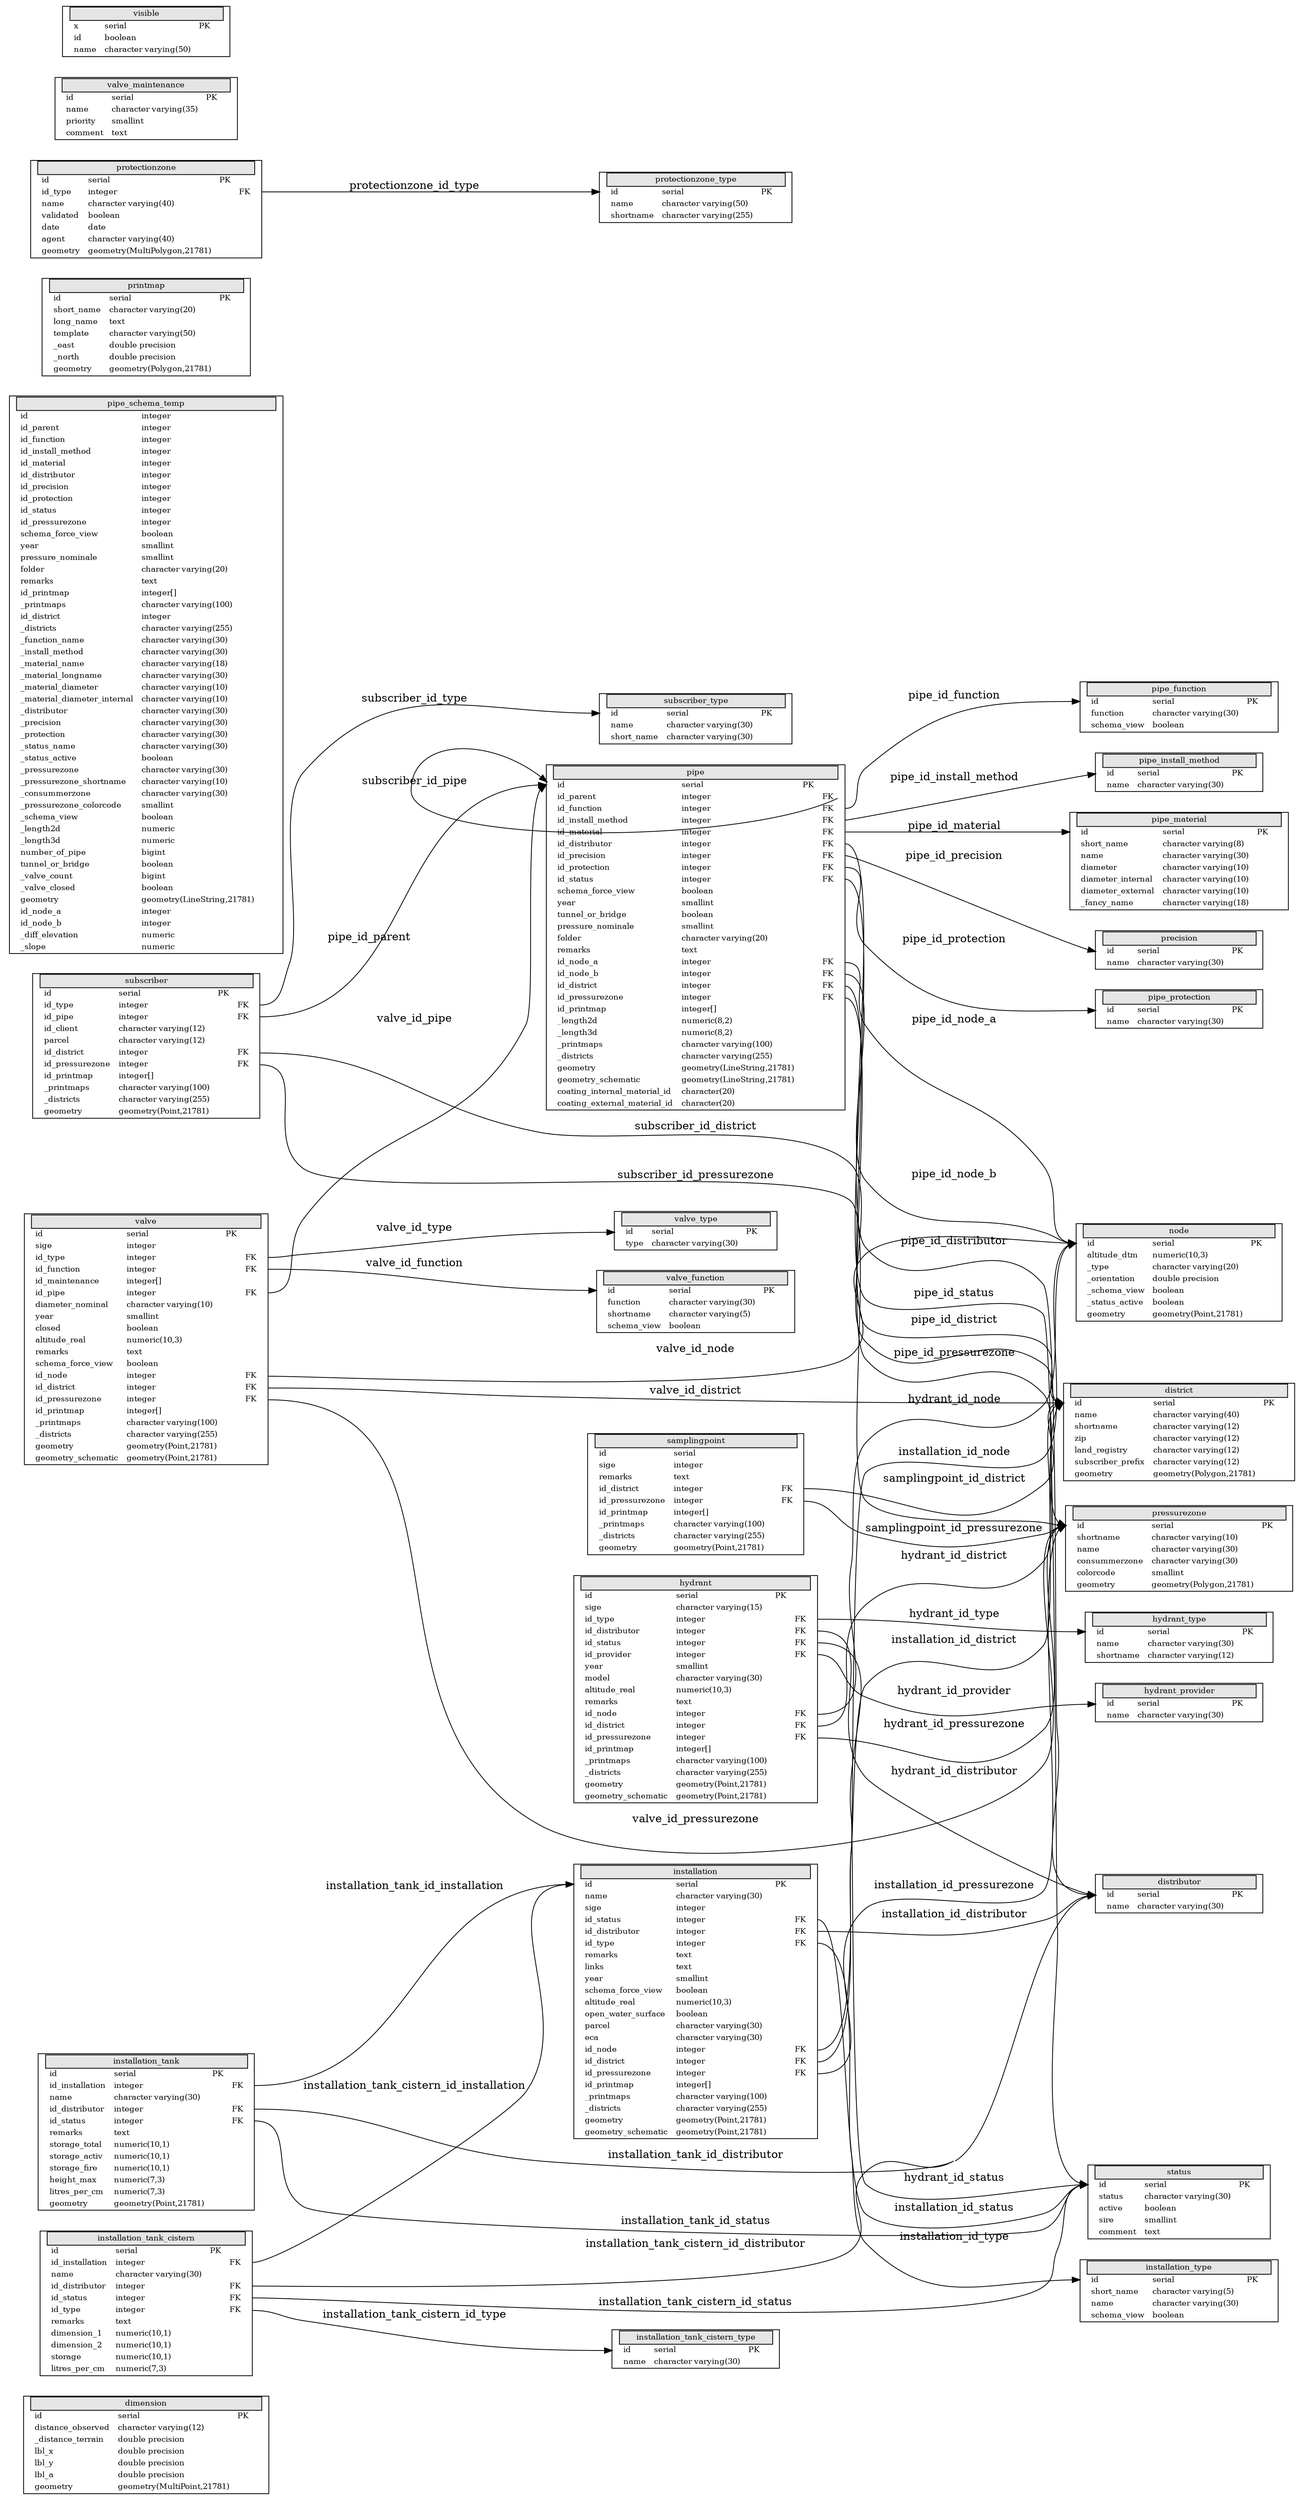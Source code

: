 digraph g {
graph [
rankdir = "LR",
concentrate = true,
ratio = auto
];
node [
fontsize = "10",
shape = record
];
edge [
];

"dimension" [shape = plaintext, label = < <TABLE BORDER="1" CELLBORDER="0" CELLSPACING="0"> <TR ><TD PORT="ltcol0"> </TD> <TD bgcolor="grey90" border="1" COLSPAN="4"> \N </TD> <TD PORT="rtcol0"></TD></TR>  <TR><TD PORT="ltcol1" ></TD><TD align="left" > id </TD><TD align="left" > serial </TD><TD align="left" > PK </TD><TD align="left" >  </TD><TD align="left" PORT="rtcol1"> </TD></TR> <TR><TD PORT="ltcol2" ></TD><TD align="left" > distance_observed </TD><TD align="left" > character varying(12) </TD><TD align="left" >  </TD><TD align="left" >  </TD><TD align="left" PORT="rtcol2"> </TD></TR> <TR><TD PORT="ltcol3" ></TD><TD align="left" > _distance_terrain </TD><TD align="left" > double precision </TD><TD align="left" >  </TD><TD align="left" >  </TD><TD align="left" PORT="rtcol3"> </TD></TR> <TR><TD PORT="ltcol4" ></TD><TD align="left" > lbl_x </TD><TD align="left" > double precision </TD><TD align="left" >  </TD><TD align="left" >  </TD><TD align="left" PORT="rtcol4"> </TD></TR> <TR><TD PORT="ltcol5" ></TD><TD align="left" > lbl_y </TD><TD align="left" > double precision </TD><TD align="left" >  </TD><TD align="left" >  </TD><TD align="left" PORT="rtcol5"> </TD></TR> <TR><TD PORT="ltcol6" ></TD><TD align="left" > lbl_a </TD><TD align="left" > double precision </TD><TD align="left" >  </TD><TD align="left" >  </TD><TD align="left" PORT="rtcol6"> </TD></TR> <TR><TD PORT="ltcol7" ></TD><TD align="left" > geometry </TD><TD align="left" > geometry(MultiPoint,21781) </TD><TD align="left" >  </TD><TD align="left" >  </TD><TD align="left" PORT="rtcol7"> </TD></TR> </TABLE>> ];

"distributor" [shape = plaintext, label = < <TABLE BORDER="1" CELLBORDER="0" CELLSPACING="0"> <TR ><TD PORT="ltcol0"> </TD> <TD bgcolor="grey90" border="1" COLSPAN="4"> \N </TD> <TD PORT="rtcol0"></TD></TR>  <TR><TD PORT="ltcol1" ></TD><TD align="left" > id </TD><TD align="left" > serial </TD><TD align="left" > PK </TD><TD align="left" >  </TD><TD align="left" PORT="rtcol1"> </TD></TR> <TR><TD PORT="ltcol2" ></TD><TD align="left" > name </TD><TD align="left" > character varying(30) </TD><TD align="left" >  </TD><TD align="left" >  </TD><TD align="left" PORT="rtcol2"> </TD></TR> </TABLE>> ];

"district" [shape = plaintext, label = < <TABLE BORDER="1" CELLBORDER="0" CELLSPACING="0"> <TR ><TD PORT="ltcol0"> </TD> <TD bgcolor="grey90" border="1" COLSPAN="4"> \N </TD> <TD PORT="rtcol0"></TD></TR>  <TR><TD PORT="ltcol1" ></TD><TD align="left" > id </TD><TD align="left" > serial </TD><TD align="left" > PK </TD><TD align="left" >  </TD><TD align="left" PORT="rtcol1"> </TD></TR> <TR><TD PORT="ltcol2" ></TD><TD align="left" > name </TD><TD align="left" > character varying(40) </TD><TD align="left" >  </TD><TD align="left" >  </TD><TD align="left" PORT="rtcol2"> </TD></TR> <TR><TD PORT="ltcol3" ></TD><TD align="left" > shortname </TD><TD align="left" > character varying(12) </TD><TD align="left" >  </TD><TD align="left" >  </TD><TD align="left" PORT="rtcol3"> </TD></TR> <TR><TD PORT="ltcol4" ></TD><TD align="left" > zip </TD><TD align="left" > character varying(12) </TD><TD align="left" >  </TD><TD align="left" >  </TD><TD align="left" PORT="rtcol4"> </TD></TR> <TR><TD PORT="ltcol5" ></TD><TD align="left" > land_registry </TD><TD align="left" > character varying(12) </TD><TD align="left" >  </TD><TD align="left" >  </TD><TD align="left" PORT="rtcol5"> </TD></TR> <TR><TD PORT="ltcol6" ></TD><TD align="left" > subscriber_prefix </TD><TD align="left" > character varying(12) </TD><TD align="left" >  </TD><TD align="left" >  </TD><TD align="left" PORT="rtcol6"> </TD></TR> <TR><TD PORT="ltcol7" ></TD><TD align="left" > geometry </TD><TD align="left" > geometry(Polygon,21781) </TD><TD align="left" >  </TD><TD align="left" >  </TD><TD align="left" PORT="rtcol7"> </TD></TR> </TABLE>> ];

"hydrant" [shape = plaintext, label = < <TABLE BORDER="1" CELLBORDER="0" CELLSPACING="0"> <TR ><TD PORT="ltcol0"> </TD> <TD bgcolor="grey90" border="1" COLSPAN="4"> \N </TD> <TD PORT="rtcol0"></TD></TR>  <TR><TD PORT="ltcol1" ></TD><TD align="left" > id </TD><TD align="left" > serial </TD><TD align="left" > PK </TD><TD align="left" >  </TD><TD align="left" PORT="rtcol1"> </TD></TR> <TR><TD PORT="ltcol2" ></TD><TD align="left" > sige </TD><TD align="left" > character varying(15) </TD><TD align="left" >  </TD><TD align="left" >  </TD><TD align="left" PORT="rtcol2"> </TD></TR> <TR><TD PORT="ltcol3" ></TD><TD align="left" > id_type </TD><TD align="left" > integer </TD><TD align="left" >  </TD><TD align="left" > FK </TD><TD align="left" PORT="rtcol3"> </TD></TR> <TR><TD PORT="ltcol4" ></TD><TD align="left" > id_distributor </TD><TD align="left" > integer </TD><TD align="left" >  </TD><TD align="left" > FK </TD><TD align="left" PORT="rtcol4"> </TD></TR> <TR><TD PORT="ltcol5" ></TD><TD align="left" > id_status </TD><TD align="left" > integer </TD><TD align="left" >  </TD><TD align="left" > FK </TD><TD align="left" PORT="rtcol5"> </TD></TR> <TR><TD PORT="ltcol6" ></TD><TD align="left" > id_provider </TD><TD align="left" > integer </TD><TD align="left" >  </TD><TD align="left" > FK </TD><TD align="left" PORT="rtcol6"> </TD></TR> <TR><TD PORT="ltcol7" ></TD><TD align="left" > year </TD><TD align="left" > smallint </TD><TD align="left" >  </TD><TD align="left" >  </TD><TD align="left" PORT="rtcol7"> </TD></TR> <TR><TD PORT="ltcol8" ></TD><TD align="left" > model </TD><TD align="left" > character varying(30) </TD><TD align="left" >  </TD><TD align="left" >  </TD><TD align="left" PORT="rtcol8"> </TD></TR> <TR><TD PORT="ltcol9" ></TD><TD align="left" > altitude_real </TD><TD align="left" > numeric(10,3) </TD><TD align="left" >  </TD><TD align="left" >  </TD><TD align="left" PORT="rtcol9"> </TD></TR> <TR><TD PORT="ltcol10" ></TD><TD align="left" > remarks </TD><TD align="left" > text </TD><TD align="left" >  </TD><TD align="left" >  </TD><TD align="left" PORT="rtcol10"> </TD></TR> <TR><TD PORT="ltcol11" ></TD><TD align="left" > id_node </TD><TD align="left" > integer </TD><TD align="left" >  </TD><TD align="left" > FK </TD><TD align="left" PORT="rtcol11"> </TD></TR> <TR><TD PORT="ltcol12" ></TD><TD align="left" > id_district </TD><TD align="left" > integer </TD><TD align="left" >  </TD><TD align="left" > FK </TD><TD align="left" PORT="rtcol12"> </TD></TR> <TR><TD PORT="ltcol13" ></TD><TD align="left" > id_pressurezone </TD><TD align="left" > integer </TD><TD align="left" >  </TD><TD align="left" > FK </TD><TD align="left" PORT="rtcol13"> </TD></TR> <TR><TD PORT="ltcol14" ></TD><TD align="left" > id_printmap </TD><TD align="left" > integer[] </TD><TD align="left" >  </TD><TD align="left" >  </TD><TD align="left" PORT="rtcol14"> </TD></TR> <TR><TD PORT="ltcol15" ></TD><TD align="left" > _printmaps </TD><TD align="left" > character varying(100) </TD><TD align="left" >  </TD><TD align="left" >  </TD><TD align="left" PORT="rtcol15"> </TD></TR> <TR><TD PORT="ltcol16" ></TD><TD align="left" > _districts </TD><TD align="left" > character varying(255) </TD><TD align="left" >  </TD><TD align="left" >  </TD><TD align="left" PORT="rtcol16"> </TD></TR> <TR><TD PORT="ltcol17" ></TD><TD align="left" > geometry </TD><TD align="left" > geometry(Point,21781) </TD><TD align="left" >  </TD><TD align="left" >  </TD><TD align="left" PORT="rtcol17"> </TD></TR> <TR><TD PORT="ltcol18" ></TD><TD align="left" > geometry_schematic </TD><TD align="left" > geometry(Point,21781) </TD><TD align="left" >  </TD><TD align="left" >  </TD><TD align="left" PORT="rtcol18"> </TD></TR> </TABLE>> ];

"hydrant_provider" [shape = plaintext, label = < <TABLE BORDER="1" CELLBORDER="0" CELLSPACING="0"> <TR ><TD PORT="ltcol0"> </TD> <TD bgcolor="grey90" border="1" COLSPAN="4"> \N </TD> <TD PORT="rtcol0"></TD></TR>  <TR><TD PORT="ltcol1" ></TD><TD align="left" > id </TD><TD align="left" > serial </TD><TD align="left" > PK </TD><TD align="left" >  </TD><TD align="left" PORT="rtcol1"> </TD></TR> <TR><TD PORT="ltcol2" ></TD><TD align="left" > name </TD><TD align="left" > character varying(30) </TD><TD align="left" >  </TD><TD align="left" >  </TD><TD align="left" PORT="rtcol2"> </TD></TR> </TABLE>> ];

"hydrant_type" [shape = plaintext, label = < <TABLE BORDER="1" CELLBORDER="0" CELLSPACING="0"> <TR ><TD PORT="ltcol0"> </TD> <TD bgcolor="grey90" border="1" COLSPAN="4"> \N </TD> <TD PORT="rtcol0"></TD></TR>  <TR><TD PORT="ltcol1" ></TD><TD align="left" > id </TD><TD align="left" > serial </TD><TD align="left" > PK </TD><TD align="left" >  </TD><TD align="left" PORT="rtcol1"> </TD></TR> <TR><TD PORT="ltcol2" ></TD><TD align="left" > name </TD><TD align="left" > character varying(30) </TD><TD align="left" >  </TD><TD align="left" >  </TD><TD align="left" PORT="rtcol2"> </TD></TR> <TR><TD PORT="ltcol3" ></TD><TD align="left" > shortname </TD><TD align="left" > character varying(12) </TD><TD align="left" >  </TD><TD align="left" >  </TD><TD align="left" PORT="rtcol3"> </TD></TR> </TABLE>> ];

"installation" [shape = plaintext, label = < <TABLE BORDER="1" CELLBORDER="0" CELLSPACING="0"> <TR ><TD PORT="ltcol0"> </TD> <TD bgcolor="grey90" border="1" COLSPAN="4"> \N </TD> <TD PORT="rtcol0"></TD></TR>  <TR><TD PORT="ltcol1" ></TD><TD align="left" > id </TD><TD align="left" > serial </TD><TD align="left" > PK </TD><TD align="left" >  </TD><TD align="left" PORT="rtcol1"> </TD></TR> <TR><TD PORT="ltcol2" ></TD><TD align="left" > name </TD><TD align="left" > character varying(30) </TD><TD align="left" >  </TD><TD align="left" >  </TD><TD align="left" PORT="rtcol2"> </TD></TR> <TR><TD PORT="ltcol3" ></TD><TD align="left" > sige </TD><TD align="left" > integer </TD><TD align="left" >  </TD><TD align="left" >  </TD><TD align="left" PORT="rtcol3"> </TD></TR> <TR><TD PORT="ltcol4" ></TD><TD align="left" > id_status </TD><TD align="left" > integer </TD><TD align="left" >  </TD><TD align="left" > FK </TD><TD align="left" PORT="rtcol4"> </TD></TR> <TR><TD PORT="ltcol5" ></TD><TD align="left" > id_distributor </TD><TD align="left" > integer </TD><TD align="left" >  </TD><TD align="left" > FK </TD><TD align="left" PORT="rtcol5"> </TD></TR> <TR><TD PORT="ltcol6" ></TD><TD align="left" > id_type </TD><TD align="left" > integer </TD><TD align="left" >  </TD><TD align="left" > FK </TD><TD align="left" PORT="rtcol6"> </TD></TR> <TR><TD PORT="ltcol7" ></TD><TD align="left" > remarks </TD><TD align="left" > text </TD><TD align="left" >  </TD><TD align="left" >  </TD><TD align="left" PORT="rtcol7"> </TD></TR> <TR><TD PORT="ltcol8" ></TD><TD align="left" > links </TD><TD align="left" > text </TD><TD align="left" >  </TD><TD align="left" >  </TD><TD align="left" PORT="rtcol8"> </TD></TR> <TR><TD PORT="ltcol9" ></TD><TD align="left" > year </TD><TD align="left" > smallint </TD><TD align="left" >  </TD><TD align="left" >  </TD><TD align="left" PORT="rtcol9"> </TD></TR> <TR><TD PORT="ltcol10" ></TD><TD align="left" > schema_force_view </TD><TD align="left" > boolean </TD><TD align="left" >  </TD><TD align="left" >  </TD><TD align="left" PORT="rtcol10"> </TD></TR> <TR><TD PORT="ltcol11" ></TD><TD align="left" > altitude_real </TD><TD align="left" > numeric(10,3) </TD><TD align="left" >  </TD><TD align="left" >  </TD><TD align="left" PORT="rtcol11"> </TD></TR> <TR><TD PORT="ltcol12" ></TD><TD align="left" > open_water_surface </TD><TD align="left" > boolean </TD><TD align="left" >  </TD><TD align="left" >  </TD><TD align="left" PORT="rtcol12"> </TD></TR> <TR><TD PORT="ltcol13" ></TD><TD align="left" > parcel </TD><TD align="left" > character varying(30) </TD><TD align="left" >  </TD><TD align="left" >  </TD><TD align="left" PORT="rtcol13"> </TD></TR> <TR><TD PORT="ltcol14" ></TD><TD align="left" > eca </TD><TD align="left" > character varying(30) </TD><TD align="left" >  </TD><TD align="left" >  </TD><TD align="left" PORT="rtcol14"> </TD></TR> <TR><TD PORT="ltcol15" ></TD><TD align="left" > id_node </TD><TD align="left" > integer </TD><TD align="left" >  </TD><TD align="left" > FK </TD><TD align="left" PORT="rtcol15"> </TD></TR> <TR><TD PORT="ltcol16" ></TD><TD align="left" > id_district </TD><TD align="left" > integer </TD><TD align="left" >  </TD><TD align="left" > FK </TD><TD align="left" PORT="rtcol16"> </TD></TR> <TR><TD PORT="ltcol17" ></TD><TD align="left" > id_pressurezone </TD><TD align="left" > integer </TD><TD align="left" >  </TD><TD align="left" > FK </TD><TD align="left" PORT="rtcol17"> </TD></TR> <TR><TD PORT="ltcol18" ></TD><TD align="left" > id_printmap </TD><TD align="left" > integer[] </TD><TD align="left" >  </TD><TD align="left" >  </TD><TD align="left" PORT="rtcol18"> </TD></TR> <TR><TD PORT="ltcol19" ></TD><TD align="left" > _printmaps </TD><TD align="left" > character varying(100) </TD><TD align="left" >  </TD><TD align="left" >  </TD><TD align="left" PORT="rtcol19"> </TD></TR> <TR><TD PORT="ltcol20" ></TD><TD align="left" > _districts </TD><TD align="left" > character varying(255) </TD><TD align="left" >  </TD><TD align="left" >  </TD><TD align="left" PORT="rtcol20"> </TD></TR> <TR><TD PORT="ltcol21" ></TD><TD align="left" > geometry </TD><TD align="left" > geometry(Point,21781) </TD><TD align="left" >  </TD><TD align="left" >  </TD><TD align="left" PORT="rtcol21"> </TD></TR> <TR><TD PORT="ltcol22" ></TD><TD align="left" > geometry_schematic </TD><TD align="left" > geometry(Point,21781) </TD><TD align="left" >  </TD><TD align="left" >  </TD><TD align="left" PORT="rtcol22"> </TD></TR> </TABLE>> ];

"installation_tank" [shape = plaintext, label = < <TABLE BORDER="1" CELLBORDER="0" CELLSPACING="0"> <TR ><TD PORT="ltcol0"> </TD> <TD bgcolor="grey90" border="1" COLSPAN="4"> \N </TD> <TD PORT="rtcol0"></TD></TR>  <TR><TD PORT="ltcol1" ></TD><TD align="left" > id </TD><TD align="left" > serial </TD><TD align="left" > PK </TD><TD align="left" >  </TD><TD align="left" PORT="rtcol1"> </TD></TR> <TR><TD PORT="ltcol2" ></TD><TD align="left" > id_installation </TD><TD align="left" > integer </TD><TD align="left" >  </TD><TD align="left" > FK </TD><TD align="left" PORT="rtcol2"> </TD></TR> <TR><TD PORT="ltcol3" ></TD><TD align="left" > name </TD><TD align="left" > character varying(30) </TD><TD align="left" >  </TD><TD align="left" >  </TD><TD align="left" PORT="rtcol3"> </TD></TR> <TR><TD PORT="ltcol4" ></TD><TD align="left" > id_distributor </TD><TD align="left" > integer </TD><TD align="left" >  </TD><TD align="left" > FK </TD><TD align="left" PORT="rtcol4"> </TD></TR> <TR><TD PORT="ltcol5" ></TD><TD align="left" > id_status </TD><TD align="left" > integer </TD><TD align="left" >  </TD><TD align="left" > FK </TD><TD align="left" PORT="rtcol5"> </TD></TR> <TR><TD PORT="ltcol6" ></TD><TD align="left" > remarks </TD><TD align="left" > text </TD><TD align="left" >  </TD><TD align="left" >  </TD><TD align="left" PORT="rtcol6"> </TD></TR> <TR><TD PORT="ltcol7" ></TD><TD align="left" > storage_total </TD><TD align="left" > numeric(10,1) </TD><TD align="left" >  </TD><TD align="left" >  </TD><TD align="left" PORT="rtcol7"> </TD></TR> <TR><TD PORT="ltcol8" ></TD><TD align="left" > storage_activ </TD><TD align="left" > numeric(10,1) </TD><TD align="left" >  </TD><TD align="left" >  </TD><TD align="left" PORT="rtcol8"> </TD></TR> <TR><TD PORT="ltcol9" ></TD><TD align="left" > storage_fire </TD><TD align="left" > numeric(10,1) </TD><TD align="left" >  </TD><TD align="left" >  </TD><TD align="left" PORT="rtcol9"> </TD></TR> <TR><TD PORT="ltcol10" ></TD><TD align="left" > height_max </TD><TD align="left" > numeric(7,3) </TD><TD align="left" >  </TD><TD align="left" >  </TD><TD align="left" PORT="rtcol10"> </TD></TR> <TR><TD PORT="ltcol11" ></TD><TD align="left" > litres_per_cm </TD><TD align="left" > numeric(7,3) </TD><TD align="left" >  </TD><TD align="left" >  </TD><TD align="left" PORT="rtcol11"> </TD></TR> <TR><TD PORT="ltcol12" ></TD><TD align="left" > geometry </TD><TD align="left" > geometry(Point,21781) </TD><TD align="left" >  </TD><TD align="left" >  </TD><TD align="left" PORT="rtcol12"> </TD></TR> </TABLE>> ];

"installation_tank_cistern" [shape = plaintext, label = < <TABLE BORDER="1" CELLBORDER="0" CELLSPACING="0"> <TR ><TD PORT="ltcol0"> </TD> <TD bgcolor="grey90" border="1" COLSPAN="4"> \N </TD> <TD PORT="rtcol0"></TD></TR>  <TR><TD PORT="ltcol1" ></TD><TD align="left" > id </TD><TD align="left" > serial </TD><TD align="left" > PK </TD><TD align="left" >  </TD><TD align="left" PORT="rtcol1"> </TD></TR> <TR><TD PORT="ltcol2" ></TD><TD align="left" > id_installation </TD><TD align="left" > integer </TD><TD align="left" >  </TD><TD align="left" > FK </TD><TD align="left" PORT="rtcol2"> </TD></TR> <TR><TD PORT="ltcol3" ></TD><TD align="left" > name </TD><TD align="left" > character varying(30) </TD><TD align="left" >  </TD><TD align="left" >  </TD><TD align="left" PORT="rtcol3"> </TD></TR> <TR><TD PORT="ltcol4" ></TD><TD align="left" > id_distributor </TD><TD align="left" > integer </TD><TD align="left" >  </TD><TD align="left" > FK </TD><TD align="left" PORT="rtcol4"> </TD></TR> <TR><TD PORT="ltcol5" ></TD><TD align="left" > id_status </TD><TD align="left" > integer </TD><TD align="left" >  </TD><TD align="left" > FK </TD><TD align="left" PORT="rtcol5"> </TD></TR> <TR><TD PORT="ltcol6" ></TD><TD align="left" > id_type </TD><TD align="left" > integer </TD><TD align="left" >  </TD><TD align="left" > FK </TD><TD align="left" PORT="rtcol6"> </TD></TR> <TR><TD PORT="ltcol7" ></TD><TD align="left" > remarks </TD><TD align="left" > text </TD><TD align="left" >  </TD><TD align="left" >  </TD><TD align="left" PORT="rtcol7"> </TD></TR> <TR><TD PORT="ltcol8" ></TD><TD align="left" > dimension_1 </TD><TD align="left" > numeric(10,1) </TD><TD align="left" >  </TD><TD align="left" >  </TD><TD align="left" PORT="rtcol8"> </TD></TR> <TR><TD PORT="ltcol9" ></TD><TD align="left" > dimension_2 </TD><TD align="left" > numeric(10,1) </TD><TD align="left" >  </TD><TD align="left" >  </TD><TD align="left" PORT="rtcol9"> </TD></TR> <TR><TD PORT="ltcol10" ></TD><TD align="left" > storage </TD><TD align="left" > numeric(10,1) </TD><TD align="left" >  </TD><TD align="left" >  </TD><TD align="left" PORT="rtcol10"> </TD></TR> <TR><TD PORT="ltcol11" ></TD><TD align="left" > litres_per_cm </TD><TD align="left" > numeric(7,3) </TD><TD align="left" >  </TD><TD align="left" >  </TD><TD align="left" PORT="rtcol11"> </TD></TR> </TABLE>> ];

"installation_tank_cistern_type" [shape = plaintext, label = < <TABLE BORDER="1" CELLBORDER="0" CELLSPACING="0"> <TR ><TD PORT="ltcol0"> </TD> <TD bgcolor="grey90" border="1" COLSPAN="4"> \N </TD> <TD PORT="rtcol0"></TD></TR>  <TR><TD PORT="ltcol1" ></TD><TD align="left" > id </TD><TD align="left" > serial </TD><TD align="left" > PK </TD><TD align="left" >  </TD><TD align="left" PORT="rtcol1"> </TD></TR> <TR><TD PORT="ltcol2" ></TD><TD align="left" > name </TD><TD align="left" > character varying(30) </TD><TD align="left" >  </TD><TD align="left" >  </TD><TD align="left" PORT="rtcol2"> </TD></TR> </TABLE>> ];

"installation_type" [shape = plaintext, label = < <TABLE BORDER="1" CELLBORDER="0" CELLSPACING="0"> <TR ><TD PORT="ltcol0"> </TD> <TD bgcolor="grey90" border="1" COLSPAN="4"> \N </TD> <TD PORT="rtcol0"></TD></TR>  <TR><TD PORT="ltcol1" ></TD><TD align="left" > id </TD><TD align="left" > serial </TD><TD align="left" > PK </TD><TD align="left" >  </TD><TD align="left" PORT="rtcol1"> </TD></TR> <TR><TD PORT="ltcol2" ></TD><TD align="left" > short_name </TD><TD align="left" > character varying(5) </TD><TD align="left" >  </TD><TD align="left" >  </TD><TD align="left" PORT="rtcol2"> </TD></TR> <TR><TD PORT="ltcol3" ></TD><TD align="left" > name </TD><TD align="left" > character varying(30) </TD><TD align="left" >  </TD><TD align="left" >  </TD><TD align="left" PORT="rtcol3"> </TD></TR> <TR><TD PORT="ltcol4" ></TD><TD align="left" > schema_view </TD><TD align="left" > boolean </TD><TD align="left" >  </TD><TD align="left" >  </TD><TD align="left" PORT="rtcol4"> </TD></TR> </TABLE>> ];

"node" [shape = plaintext, label = < <TABLE BORDER="1" CELLBORDER="0" CELLSPACING="0"> <TR ><TD PORT="ltcol0"> </TD> <TD bgcolor="grey90" border="1" COLSPAN="4"> \N </TD> <TD PORT="rtcol0"></TD></TR>  <TR><TD PORT="ltcol1" ></TD><TD align="left" > id </TD><TD align="left" > serial </TD><TD align="left" > PK </TD><TD align="left" >  </TD><TD align="left" PORT="rtcol1"> </TD></TR> <TR><TD PORT="ltcol2" ></TD><TD align="left" > altitude_dtm </TD><TD align="left" > numeric(10,3) </TD><TD align="left" >  </TD><TD align="left" >  </TD><TD align="left" PORT="rtcol2"> </TD></TR> <TR><TD PORT="ltcol3" ></TD><TD align="left" > _type </TD><TD align="left" > character varying(20) </TD><TD align="left" >  </TD><TD align="left" >  </TD><TD align="left" PORT="rtcol3"> </TD></TR> <TR><TD PORT="ltcol4" ></TD><TD align="left" > _orientation </TD><TD align="left" > double precision </TD><TD align="left" >  </TD><TD align="left" >  </TD><TD align="left" PORT="rtcol4"> </TD></TR> <TR><TD PORT="ltcol5" ></TD><TD align="left" > _schema_view </TD><TD align="left" > boolean </TD><TD align="left" >  </TD><TD align="left" >  </TD><TD align="left" PORT="rtcol5"> </TD></TR> <TR><TD PORT="ltcol6" ></TD><TD align="left" > _status_active </TD><TD align="left" > boolean </TD><TD align="left" >  </TD><TD align="left" >  </TD><TD align="left" PORT="rtcol6"> </TD></TR> <TR><TD PORT="ltcol7" ></TD><TD align="left" > geometry </TD><TD align="left" > geometry(Point,21781) </TD><TD align="left" >  </TD><TD align="left" >  </TD><TD align="left" PORT="rtcol7"> </TD></TR> </TABLE>> ];

"pipe" [shape = plaintext, label = < <TABLE BORDER="1" CELLBORDER="0" CELLSPACING="0"> <TR ><TD PORT="ltcol0"> </TD> <TD bgcolor="grey90" border="1" COLSPAN="4"> \N </TD> <TD PORT="rtcol0"></TD></TR>  <TR><TD PORT="ltcol1" ></TD><TD align="left" > id </TD><TD align="left" > serial </TD><TD align="left" > PK </TD><TD align="left" >  </TD><TD align="left" PORT="rtcol1"> </TD></TR> <TR><TD PORT="ltcol2" ></TD><TD align="left" > id_parent </TD><TD align="left" > integer </TD><TD align="left" >  </TD><TD align="left" > FK </TD><TD align="left" PORT="rtcol2"> </TD></TR> <TR><TD PORT="ltcol3" ></TD><TD align="left" > id_function </TD><TD align="left" > integer </TD><TD align="left" >  </TD><TD align="left" > FK </TD><TD align="left" PORT="rtcol3"> </TD></TR> <TR><TD PORT="ltcol4" ></TD><TD align="left" > id_install_method </TD><TD align="left" > integer </TD><TD align="left" >  </TD><TD align="left" > FK </TD><TD align="left" PORT="rtcol4"> </TD></TR> <TR><TD PORT="ltcol5" ></TD><TD align="left" > id_material </TD><TD align="left" > integer </TD><TD align="left" >  </TD><TD align="left" > FK </TD><TD align="left" PORT="rtcol5"> </TD></TR> <TR><TD PORT="ltcol6" ></TD><TD align="left" > id_distributor </TD><TD align="left" > integer </TD><TD align="left" >  </TD><TD align="left" > FK </TD><TD align="left" PORT="rtcol6"> </TD></TR> <TR><TD PORT="ltcol7" ></TD><TD align="left" > id_precision </TD><TD align="left" > integer </TD><TD align="left" >  </TD><TD align="left" > FK </TD><TD align="left" PORT="rtcol7"> </TD></TR> <TR><TD PORT="ltcol8" ></TD><TD align="left" > id_protection </TD><TD align="left" > integer </TD><TD align="left" >  </TD><TD align="left" > FK </TD><TD align="left" PORT="rtcol8"> </TD></TR> <TR><TD PORT="ltcol9" ></TD><TD align="left" > id_status </TD><TD align="left" > integer </TD><TD align="left" >  </TD><TD align="left" > FK </TD><TD align="left" PORT="rtcol9"> </TD></TR> <TR><TD PORT="ltcol10" ></TD><TD align="left" > schema_force_view </TD><TD align="left" > boolean </TD><TD align="left" >  </TD><TD align="left" >  </TD><TD align="left" PORT="rtcol10"> </TD></TR> <TR><TD PORT="ltcol11" ></TD><TD align="left" > year </TD><TD align="left" > smallint </TD><TD align="left" >  </TD><TD align="left" >  </TD><TD align="left" PORT="rtcol11"> </TD></TR> <TR><TD PORT="ltcol12" ></TD><TD align="left" > tunnel_or_bridge </TD><TD align="left" > boolean </TD><TD align="left" >  </TD><TD align="left" >  </TD><TD align="left" PORT="rtcol12"> </TD></TR> <TR><TD PORT="ltcol13" ></TD><TD align="left" > pressure_nominale </TD><TD align="left" > smallint </TD><TD align="left" >  </TD><TD align="left" >  </TD><TD align="left" PORT="rtcol13"> </TD></TR> <TR><TD PORT="ltcol14" ></TD><TD align="left" > folder </TD><TD align="left" > character varying(20) </TD><TD align="left" >  </TD><TD align="left" >  </TD><TD align="left" PORT="rtcol14"> </TD></TR> <TR><TD PORT="ltcol15" ></TD><TD align="left" > remarks </TD><TD align="left" > text </TD><TD align="left" >  </TD><TD align="left" >  </TD><TD align="left" PORT="rtcol15"> </TD></TR> <TR><TD PORT="ltcol16" ></TD><TD align="left" > id_node_a </TD><TD align="left" > integer </TD><TD align="left" >  </TD><TD align="left" > FK </TD><TD align="left" PORT="rtcol16"> </TD></TR> <TR><TD PORT="ltcol17" ></TD><TD align="left" > id_node_b </TD><TD align="left" > integer </TD><TD align="left" >  </TD><TD align="left" > FK </TD><TD align="left" PORT="rtcol17"> </TD></TR> <TR><TD PORT="ltcol18" ></TD><TD align="left" > id_district </TD><TD align="left" > integer </TD><TD align="left" >  </TD><TD align="left" > FK </TD><TD align="left" PORT="rtcol18"> </TD></TR> <TR><TD PORT="ltcol19" ></TD><TD align="left" > id_pressurezone </TD><TD align="left" > integer </TD><TD align="left" >  </TD><TD align="left" > FK </TD><TD align="left" PORT="rtcol19"> </TD></TR> <TR><TD PORT="ltcol20" ></TD><TD align="left" > id_printmap </TD><TD align="left" > integer[] </TD><TD align="left" >  </TD><TD align="left" >  </TD><TD align="left" PORT="rtcol20"> </TD></TR> <TR><TD PORT="ltcol21" ></TD><TD align="left" > _length2d </TD><TD align="left" > numeric(8,2) </TD><TD align="left" >  </TD><TD align="left" >  </TD><TD align="left" PORT="rtcol21"> </TD></TR> <TR><TD PORT="ltcol22" ></TD><TD align="left" > _length3d </TD><TD align="left" > numeric(8,2) </TD><TD align="left" >  </TD><TD align="left" >  </TD><TD align="left" PORT="rtcol22"> </TD></TR> <TR><TD PORT="ltcol23" ></TD><TD align="left" > _printmaps </TD><TD align="left" > character varying(100) </TD><TD align="left" >  </TD><TD align="left" >  </TD><TD align="left" PORT="rtcol23"> </TD></TR> <TR><TD PORT="ltcol24" ></TD><TD align="left" > _districts </TD><TD align="left" > character varying(255) </TD><TD align="left" >  </TD><TD align="left" >  </TD><TD align="left" PORT="rtcol24"> </TD></TR> <TR><TD PORT="ltcol25" ></TD><TD align="left" > geometry </TD><TD align="left" > geometry(LineString,21781) </TD><TD align="left" >  </TD><TD align="left" >  </TD><TD align="left" PORT="rtcol25"> </TD></TR> <TR><TD PORT="ltcol26" ></TD><TD align="left" > geometry_schematic </TD><TD align="left" > geometry(LineString,21781) </TD><TD align="left" >  </TD><TD align="left" >  </TD><TD align="left" PORT="rtcol26"> </TD></TR> <TR><TD PORT="ltcol27" ></TD><TD align="left" > coating_internal_material_id </TD><TD align="left" > character(20) </TD><TD align="left" >  </TD><TD align="left" >  </TD><TD align="left" PORT="rtcol27"> </TD></TR> <TR><TD PORT="ltcol28" ></TD><TD align="left" > coating_external_material_id </TD><TD align="left" > character(20) </TD><TD align="left" >  </TD><TD align="left" >  </TD><TD align="left" PORT="rtcol28"> </TD></TR> </TABLE>> ];

"pipe_function" [shape = plaintext, label = < <TABLE BORDER="1" CELLBORDER="0" CELLSPACING="0"> <TR ><TD PORT="ltcol0"> </TD> <TD bgcolor="grey90" border="1" COLSPAN="4"> \N </TD> <TD PORT="rtcol0"></TD></TR>  <TR><TD PORT="ltcol1" ></TD><TD align="left" > id </TD><TD align="left" > serial </TD><TD align="left" > PK </TD><TD align="left" >  </TD><TD align="left" PORT="rtcol1"> </TD></TR> <TR><TD PORT="ltcol2" ></TD><TD align="left" > function </TD><TD align="left" > character varying(30) </TD><TD align="left" >  </TD><TD align="left" >  </TD><TD align="left" PORT="rtcol2"> </TD></TR> <TR><TD PORT="ltcol3" ></TD><TD align="left" > schema_view </TD><TD align="left" > boolean </TD><TD align="left" >  </TD><TD align="left" >  </TD><TD align="left" PORT="rtcol3"> </TD></TR> </TABLE>> ];

"pipe_install_method" [shape = plaintext, label = < <TABLE BORDER="1" CELLBORDER="0" CELLSPACING="0"> <TR ><TD PORT="ltcol0"> </TD> <TD bgcolor="grey90" border="1" COLSPAN="4"> \N </TD> <TD PORT="rtcol0"></TD></TR>  <TR><TD PORT="ltcol1" ></TD><TD align="left" > id </TD><TD align="left" > serial </TD><TD align="left" > PK </TD><TD align="left" >  </TD><TD align="left" PORT="rtcol1"> </TD></TR> <TR><TD PORT="ltcol2" ></TD><TD align="left" > name </TD><TD align="left" > character varying(30) </TD><TD align="left" >  </TD><TD align="left" >  </TD><TD align="left" PORT="rtcol2"> </TD></TR> </TABLE>> ];

"pipe_material" [shape = plaintext, label = < <TABLE BORDER="1" CELLBORDER="0" CELLSPACING="0"> <TR ><TD PORT="ltcol0"> </TD> <TD bgcolor="grey90" border="1" COLSPAN="4"> \N </TD> <TD PORT="rtcol0"></TD></TR>  <TR><TD PORT="ltcol1" ></TD><TD align="left" > id </TD><TD align="left" > serial </TD><TD align="left" > PK </TD><TD align="left" >  </TD><TD align="left" PORT="rtcol1"> </TD></TR> <TR><TD PORT="ltcol2" ></TD><TD align="left" > short_name </TD><TD align="left" > character varying(8) </TD><TD align="left" >  </TD><TD align="left" >  </TD><TD align="left" PORT="rtcol2"> </TD></TR> <TR><TD PORT="ltcol3" ></TD><TD align="left" > name </TD><TD align="left" > character varying(30) </TD><TD align="left" >  </TD><TD align="left" >  </TD><TD align="left" PORT="rtcol3"> </TD></TR> <TR><TD PORT="ltcol4" ></TD><TD align="left" > diameter </TD><TD align="left" > character varying(10) </TD><TD align="left" >  </TD><TD align="left" >  </TD><TD align="left" PORT="rtcol4"> </TD></TR> <TR><TD PORT="ltcol5" ></TD><TD align="left" > diameter_internal </TD><TD align="left" > character varying(10) </TD><TD align="left" >  </TD><TD align="left" >  </TD><TD align="left" PORT="rtcol5"> </TD></TR> <TR><TD PORT="ltcol6" ></TD><TD align="left" > diameter_external </TD><TD align="left" > character varying(10) </TD><TD align="left" >  </TD><TD align="left" >  </TD><TD align="left" PORT="rtcol6"> </TD></TR> <TR><TD PORT="ltcol7" ></TD><TD align="left" > _fancy_name </TD><TD align="left" > character varying(18) </TD><TD align="left" >  </TD><TD align="left" >  </TD><TD align="left" PORT="rtcol7"> </TD></TR> </TABLE>> ];

"pipe_protection" [shape = plaintext, label = < <TABLE BORDER="1" CELLBORDER="0" CELLSPACING="0"> <TR ><TD PORT="ltcol0"> </TD> <TD bgcolor="grey90" border="1" COLSPAN="4"> \N </TD> <TD PORT="rtcol0"></TD></TR>  <TR><TD PORT="ltcol1" ></TD><TD align="left" > id </TD><TD align="left" > serial </TD><TD align="left" > PK </TD><TD align="left" >  </TD><TD align="left" PORT="rtcol1"> </TD></TR> <TR><TD PORT="ltcol2" ></TD><TD align="left" > name </TD><TD align="left" > character varying(30) </TD><TD align="left" >  </TD><TD align="left" >  </TD><TD align="left" PORT="rtcol2"> </TD></TR> </TABLE>> ];

"pipe_schema_temp" [shape = plaintext, label = < <TABLE BORDER="1" CELLBORDER="0" CELLSPACING="0"> <TR ><TD PORT="ltcol0"> </TD> <TD bgcolor="grey90" border="1" COLSPAN="4"> \N </TD> <TD PORT="rtcol0"></TD></TR>  <TR><TD PORT="ltcol1" ></TD><TD align="left" > id </TD><TD align="left" > integer </TD><TD align="left" >  </TD><TD align="left" >  </TD><TD align="left" PORT="rtcol1"> </TD></TR> <TR><TD PORT="ltcol2" ></TD><TD align="left" > id_parent </TD><TD align="left" > integer </TD><TD align="left" >  </TD><TD align="left" >  </TD><TD align="left" PORT="rtcol2"> </TD></TR> <TR><TD PORT="ltcol3" ></TD><TD align="left" > id_function </TD><TD align="left" > integer </TD><TD align="left" >  </TD><TD align="left" >  </TD><TD align="left" PORT="rtcol3"> </TD></TR> <TR><TD PORT="ltcol4" ></TD><TD align="left" > id_install_method </TD><TD align="left" > integer </TD><TD align="left" >  </TD><TD align="left" >  </TD><TD align="left" PORT="rtcol4"> </TD></TR> <TR><TD PORT="ltcol5" ></TD><TD align="left" > id_material </TD><TD align="left" > integer </TD><TD align="left" >  </TD><TD align="left" >  </TD><TD align="left" PORT="rtcol5"> </TD></TR> <TR><TD PORT="ltcol6" ></TD><TD align="left" > id_distributor </TD><TD align="left" > integer </TD><TD align="left" >  </TD><TD align="left" >  </TD><TD align="left" PORT="rtcol6"> </TD></TR> <TR><TD PORT="ltcol7" ></TD><TD align="left" > id_precision </TD><TD align="left" > integer </TD><TD align="left" >  </TD><TD align="left" >  </TD><TD align="left" PORT="rtcol7"> </TD></TR> <TR><TD PORT="ltcol8" ></TD><TD align="left" > id_protection </TD><TD align="left" > integer </TD><TD align="left" >  </TD><TD align="left" >  </TD><TD align="left" PORT="rtcol8"> </TD></TR> <TR><TD PORT="ltcol9" ></TD><TD align="left" > id_status </TD><TD align="left" > integer </TD><TD align="left" >  </TD><TD align="left" >  </TD><TD align="left" PORT="rtcol9"> </TD></TR> <TR><TD PORT="ltcol10" ></TD><TD align="left" > id_pressurezone </TD><TD align="left" > integer </TD><TD align="left" >  </TD><TD align="left" >  </TD><TD align="left" PORT="rtcol10"> </TD></TR> <TR><TD PORT="ltcol11" ></TD><TD align="left" > schema_force_view </TD><TD align="left" > boolean </TD><TD align="left" >  </TD><TD align="left" >  </TD><TD align="left" PORT="rtcol11"> </TD></TR> <TR><TD PORT="ltcol12" ></TD><TD align="left" > year </TD><TD align="left" > smallint </TD><TD align="left" >  </TD><TD align="left" >  </TD><TD align="left" PORT="rtcol12"> </TD></TR> <TR><TD PORT="ltcol13" ></TD><TD align="left" > pressure_nominale </TD><TD align="left" > smallint </TD><TD align="left" >  </TD><TD align="left" >  </TD><TD align="left" PORT="rtcol13"> </TD></TR> <TR><TD PORT="ltcol14" ></TD><TD align="left" > folder </TD><TD align="left" > character varying(20) </TD><TD align="left" >  </TD><TD align="left" >  </TD><TD align="left" PORT="rtcol14"> </TD></TR> <TR><TD PORT="ltcol15" ></TD><TD align="left" > remarks </TD><TD align="left" > text </TD><TD align="left" >  </TD><TD align="left" >  </TD><TD align="left" PORT="rtcol15"> </TD></TR> <TR><TD PORT="ltcol16" ></TD><TD align="left" > id_printmap </TD><TD align="left" > integer[] </TD><TD align="left" >  </TD><TD align="left" >  </TD><TD align="left" PORT="rtcol16"> </TD></TR> <TR><TD PORT="ltcol17" ></TD><TD align="left" > _printmaps </TD><TD align="left" > character varying(100) </TD><TD align="left" >  </TD><TD align="left" >  </TD><TD align="left" PORT="rtcol17"> </TD></TR> <TR><TD PORT="ltcol18" ></TD><TD align="left" > id_district </TD><TD align="left" > integer </TD><TD align="left" >  </TD><TD align="left" >  </TD><TD align="left" PORT="rtcol18"> </TD></TR> <TR><TD PORT="ltcol19" ></TD><TD align="left" > _districts </TD><TD align="left" > character varying(255) </TD><TD align="left" >  </TD><TD align="left" >  </TD><TD align="left" PORT="rtcol19"> </TD></TR> <TR><TD PORT="ltcol20" ></TD><TD align="left" > _function_name </TD><TD align="left" > character varying(30) </TD><TD align="left" >  </TD><TD align="left" >  </TD><TD align="left" PORT="rtcol20"> </TD></TR> <TR><TD PORT="ltcol21" ></TD><TD align="left" > _install_method </TD><TD align="left" > character varying(30) </TD><TD align="left" >  </TD><TD align="left" >  </TD><TD align="left" PORT="rtcol21"> </TD></TR> <TR><TD PORT="ltcol22" ></TD><TD align="left" > _material_name </TD><TD align="left" > character varying(18) </TD><TD align="left" >  </TD><TD align="left" >  </TD><TD align="left" PORT="rtcol22"> </TD></TR> <TR><TD PORT="ltcol23" ></TD><TD align="left" > _material_longname </TD><TD align="left" > character varying(30) </TD><TD align="left" >  </TD><TD align="left" >  </TD><TD align="left" PORT="rtcol23"> </TD></TR> <TR><TD PORT="ltcol24" ></TD><TD align="left" > _material_diameter </TD><TD align="left" > character varying(10) </TD><TD align="left" >  </TD><TD align="left" >  </TD><TD align="left" PORT="rtcol24"> </TD></TR> <TR><TD PORT="ltcol25" ></TD><TD align="left" > _material_diameter_internal </TD><TD align="left" > character varying(10) </TD><TD align="left" >  </TD><TD align="left" >  </TD><TD align="left" PORT="rtcol25"> </TD></TR> <TR><TD PORT="ltcol26" ></TD><TD align="left" > _distributor </TD><TD align="left" > character varying(30) </TD><TD align="left" >  </TD><TD align="left" >  </TD><TD align="left" PORT="rtcol26"> </TD></TR> <TR><TD PORT="ltcol27" ></TD><TD align="left" > _precision </TD><TD align="left" > character varying(30) </TD><TD align="left" >  </TD><TD align="left" >  </TD><TD align="left" PORT="rtcol27"> </TD></TR> <TR><TD PORT="ltcol28" ></TD><TD align="left" > _protection </TD><TD align="left" > character varying(30) </TD><TD align="left" >  </TD><TD align="left" >  </TD><TD align="left" PORT="rtcol28"> </TD></TR> <TR><TD PORT="ltcol29" ></TD><TD align="left" > _status_name </TD><TD align="left" > character varying(30) </TD><TD align="left" >  </TD><TD align="left" >  </TD><TD align="left" PORT="rtcol29"> </TD></TR> <TR><TD PORT="ltcol30" ></TD><TD align="left" > _status_active </TD><TD align="left" > boolean </TD><TD align="left" >  </TD><TD align="left" >  </TD><TD align="left" PORT="rtcol30"> </TD></TR> <TR><TD PORT="ltcol31" ></TD><TD align="left" > _pressurezone </TD><TD align="left" > character varying(30) </TD><TD align="left" >  </TD><TD align="left" >  </TD><TD align="left" PORT="rtcol31"> </TD></TR> <TR><TD PORT="ltcol32" ></TD><TD align="left" > _pressurezone_shortname </TD><TD align="left" > character varying(10) </TD><TD align="left" >  </TD><TD align="left" >  </TD><TD align="left" PORT="rtcol32"> </TD></TR> <TR><TD PORT="ltcol33" ></TD><TD align="left" > _consummerzone </TD><TD align="left" > character varying(30) </TD><TD align="left" >  </TD><TD align="left" >  </TD><TD align="left" PORT="rtcol33"> </TD></TR> <TR><TD PORT="ltcol34" ></TD><TD align="left" > _pressurezone_colorcode </TD><TD align="left" > smallint </TD><TD align="left" >  </TD><TD align="left" >  </TD><TD align="left" PORT="rtcol34"> </TD></TR> <TR><TD PORT="ltcol35" ></TD><TD align="left" > _schema_view </TD><TD align="left" > boolean </TD><TD align="left" >  </TD><TD align="left" >  </TD><TD align="left" PORT="rtcol35"> </TD></TR> <TR><TD PORT="ltcol36" ></TD><TD align="left" > _length2d </TD><TD align="left" > numeric </TD><TD align="left" >  </TD><TD align="left" >  </TD><TD align="left" PORT="rtcol36"> </TD></TR> <TR><TD PORT="ltcol37" ></TD><TD align="left" > _length3d </TD><TD align="left" > numeric </TD><TD align="left" >  </TD><TD align="left" >  </TD><TD align="left" PORT="rtcol37"> </TD></TR> <TR><TD PORT="ltcol38" ></TD><TD align="left" > number_of_pipe </TD><TD align="left" > bigint </TD><TD align="left" >  </TD><TD align="left" >  </TD><TD align="left" PORT="rtcol38"> </TD></TR> <TR><TD PORT="ltcol39" ></TD><TD align="left" > tunnel_or_bridge </TD><TD align="left" > boolean </TD><TD align="left" >  </TD><TD align="left" >  </TD><TD align="left" PORT="rtcol39"> </TD></TR> <TR><TD PORT="ltcol40" ></TD><TD align="left" > _valve_count </TD><TD align="left" > bigint </TD><TD align="left" >  </TD><TD align="left" >  </TD><TD align="left" PORT="rtcol40"> </TD></TR> <TR><TD PORT="ltcol41" ></TD><TD align="left" > _valve_closed </TD><TD align="left" > boolean </TD><TD align="left" >  </TD><TD align="left" >  </TD><TD align="left" PORT="rtcol41"> </TD></TR> <TR><TD PORT="ltcol42" ></TD><TD align="left" > geometry </TD><TD align="left" > geometry(LineString,21781) </TD><TD align="left" >  </TD><TD align="left" >  </TD><TD align="left" PORT="rtcol42"> </TD></TR> <TR><TD PORT="ltcol43" ></TD><TD align="left" > id_node_a </TD><TD align="left" > integer </TD><TD align="left" >  </TD><TD align="left" >  </TD><TD align="left" PORT="rtcol43"> </TD></TR> <TR><TD PORT="ltcol44" ></TD><TD align="left" > id_node_b </TD><TD align="left" > integer </TD><TD align="left" >  </TD><TD align="left" >  </TD><TD align="left" PORT="rtcol44"> </TD></TR> <TR><TD PORT="ltcol45" ></TD><TD align="left" > _diff_elevation </TD><TD align="left" > numeric </TD><TD align="left" >  </TD><TD align="left" >  </TD><TD align="left" PORT="rtcol45"> </TD></TR> <TR><TD PORT="ltcol46" ></TD><TD align="left" > _slope </TD><TD align="left" > numeric </TD><TD align="left" >  </TD><TD align="left" >  </TD><TD align="left" PORT="rtcol46"> </TD></TR> </TABLE>> ];

"precision" [shape = plaintext, label = < <TABLE BORDER="1" CELLBORDER="0" CELLSPACING="0"> <TR ><TD PORT="ltcol0"> </TD> <TD bgcolor="grey90" border="1" COLSPAN="4"> \N </TD> <TD PORT="rtcol0"></TD></TR>  <TR><TD PORT="ltcol1" ></TD><TD align="left" > id </TD><TD align="left" > serial </TD><TD align="left" > PK </TD><TD align="left" >  </TD><TD align="left" PORT="rtcol1"> </TD></TR> <TR><TD PORT="ltcol2" ></TD><TD align="left" > name </TD><TD align="left" > character varying(30) </TD><TD align="left" >  </TD><TD align="left" >  </TD><TD align="left" PORT="rtcol2"> </TD></TR> </TABLE>> ];

"pressurezone" [shape = plaintext, label = < <TABLE BORDER="1" CELLBORDER="0" CELLSPACING="0"> <TR ><TD PORT="ltcol0"> </TD> <TD bgcolor="grey90" border="1" COLSPAN="4"> \N </TD> <TD PORT="rtcol0"></TD></TR>  <TR><TD PORT="ltcol1" ></TD><TD align="left" > id </TD><TD align="left" > serial </TD><TD align="left" > PK </TD><TD align="left" >  </TD><TD align="left" PORT="rtcol1"> </TD></TR> <TR><TD PORT="ltcol2" ></TD><TD align="left" > shortname </TD><TD align="left" > character varying(10) </TD><TD align="left" >  </TD><TD align="left" >  </TD><TD align="left" PORT="rtcol2"> </TD></TR> <TR><TD PORT="ltcol3" ></TD><TD align="left" > name </TD><TD align="left" > character varying(30) </TD><TD align="left" >  </TD><TD align="left" >  </TD><TD align="left" PORT="rtcol3"> </TD></TR> <TR><TD PORT="ltcol4" ></TD><TD align="left" > consummerzone </TD><TD align="left" > character varying(30) </TD><TD align="left" >  </TD><TD align="left" >  </TD><TD align="left" PORT="rtcol4"> </TD></TR> <TR><TD PORT="ltcol5" ></TD><TD align="left" > colorcode </TD><TD align="left" > smallint </TD><TD align="left" >  </TD><TD align="left" >  </TD><TD align="left" PORT="rtcol5"> </TD></TR> <TR><TD PORT="ltcol6" ></TD><TD align="left" > geometry </TD><TD align="left" > geometry(Polygon,21781) </TD><TD align="left" >  </TD><TD align="left" >  </TD><TD align="left" PORT="rtcol6"> </TD></TR> </TABLE>> ];

"printmap" [shape = plaintext, label = < <TABLE BORDER="1" CELLBORDER="0" CELLSPACING="0"> <TR ><TD PORT="ltcol0"> </TD> <TD bgcolor="grey90" border="1" COLSPAN="4"> \N </TD> <TD PORT="rtcol0"></TD></TR>  <TR><TD PORT="ltcol1" ></TD><TD align="left" > id </TD><TD align="left" > serial </TD><TD align="left" > PK </TD><TD align="left" >  </TD><TD align="left" PORT="rtcol1"> </TD></TR> <TR><TD PORT="ltcol2" ></TD><TD align="left" > short_name </TD><TD align="left" > character varying(20) </TD><TD align="left" >  </TD><TD align="left" >  </TD><TD align="left" PORT="rtcol2"> </TD></TR> <TR><TD PORT="ltcol3" ></TD><TD align="left" > long_name </TD><TD align="left" > text </TD><TD align="left" >  </TD><TD align="left" >  </TD><TD align="left" PORT="rtcol3"> </TD></TR> <TR><TD PORT="ltcol4" ></TD><TD align="left" > template </TD><TD align="left" > character varying(50) </TD><TD align="left" >  </TD><TD align="left" >  </TD><TD align="left" PORT="rtcol4"> </TD></TR> <TR><TD PORT="ltcol5" ></TD><TD align="left" > _east </TD><TD align="left" > double precision </TD><TD align="left" >  </TD><TD align="left" >  </TD><TD align="left" PORT="rtcol5"> </TD></TR> <TR><TD PORT="ltcol6" ></TD><TD align="left" > _north </TD><TD align="left" > double precision </TD><TD align="left" >  </TD><TD align="left" >  </TD><TD align="left" PORT="rtcol6"> </TD></TR> <TR><TD PORT="ltcol7" ></TD><TD align="left" > geometry </TD><TD align="left" > geometry(Polygon,21781) </TD><TD align="left" >  </TD><TD align="left" >  </TD><TD align="left" PORT="rtcol7"> </TD></TR> </TABLE>> ];

"protectionzone" [shape = plaintext, label = < <TABLE BORDER="1" CELLBORDER="0" CELLSPACING="0"> <TR ><TD PORT="ltcol0"> </TD> <TD bgcolor="grey90" border="1" COLSPAN="4"> \N </TD> <TD PORT="rtcol0"></TD></TR>  <TR><TD PORT="ltcol1" ></TD><TD align="left" > id </TD><TD align="left" > serial </TD><TD align="left" > PK </TD><TD align="left" >  </TD><TD align="left" PORT="rtcol1"> </TD></TR> <TR><TD PORT="ltcol2" ></TD><TD align="left" > id_type </TD><TD align="left" > integer </TD><TD align="left" >  </TD><TD align="left" > FK </TD><TD align="left" PORT="rtcol2"> </TD></TR> <TR><TD PORT="ltcol3" ></TD><TD align="left" > name </TD><TD align="left" > character varying(40) </TD><TD align="left" >  </TD><TD align="left" >  </TD><TD align="left" PORT="rtcol3"> </TD></TR> <TR><TD PORT="ltcol4" ></TD><TD align="left" > validated </TD><TD align="left" > boolean </TD><TD align="left" >  </TD><TD align="left" >  </TD><TD align="left" PORT="rtcol4"> </TD></TR> <TR><TD PORT="ltcol5" ></TD><TD align="left" > date </TD><TD align="left" > date </TD><TD align="left" >  </TD><TD align="left" >  </TD><TD align="left" PORT="rtcol5"> </TD></TR> <TR><TD PORT="ltcol6" ></TD><TD align="left" > agent </TD><TD align="left" > character varying(40) </TD><TD align="left" >  </TD><TD align="left" >  </TD><TD align="left" PORT="rtcol6"> </TD></TR> <TR><TD PORT="ltcol7" ></TD><TD align="left" > geometry </TD><TD align="left" > geometry(MultiPolygon,21781) </TD><TD align="left" >  </TD><TD align="left" >  </TD><TD align="left" PORT="rtcol7"> </TD></TR> </TABLE>> ];

"protectionzone_type" [shape = plaintext, label = < <TABLE BORDER="1" CELLBORDER="0" CELLSPACING="0"> <TR ><TD PORT="ltcol0"> </TD> <TD bgcolor="grey90" border="1" COLSPAN="4"> \N </TD> <TD PORT="rtcol0"></TD></TR>  <TR><TD PORT="ltcol1" ></TD><TD align="left" > id </TD><TD align="left" > serial </TD><TD align="left" > PK </TD><TD align="left" >  </TD><TD align="left" PORT="rtcol1"> </TD></TR> <TR><TD PORT="ltcol2" ></TD><TD align="left" > name </TD><TD align="left" > character varying(50) </TD><TD align="left" >  </TD><TD align="left" >  </TD><TD align="left" PORT="rtcol2"> </TD></TR> <TR><TD PORT="ltcol3" ></TD><TD align="left" > shortname </TD><TD align="left" > character varying(255) </TD><TD align="left" >  </TD><TD align="left" >  </TD><TD align="left" PORT="rtcol3"> </TD></TR> </TABLE>> ];

"samplingpoint" [shape = plaintext, label = < <TABLE BORDER="1" CELLBORDER="0" CELLSPACING="0"> <TR ><TD PORT="ltcol0"> </TD> <TD bgcolor="grey90" border="1" COLSPAN="4"> \N </TD> <TD PORT="rtcol0"></TD></TR>  <TR><TD PORT="ltcol1" ></TD><TD align="left" > id </TD><TD align="left" > serial </TD><TD align="left" >  </TD><TD align="left" >  </TD><TD align="left" PORT="rtcol1"> </TD></TR> <TR><TD PORT="ltcol2" ></TD><TD align="left" > sige </TD><TD align="left" > integer </TD><TD align="left" >  </TD><TD align="left" >  </TD><TD align="left" PORT="rtcol2"> </TD></TR> <TR><TD PORT="ltcol3" ></TD><TD align="left" > remarks </TD><TD align="left" > text </TD><TD align="left" >  </TD><TD align="left" >  </TD><TD align="left" PORT="rtcol3"> </TD></TR> <TR><TD PORT="ltcol4" ></TD><TD align="left" > id_district </TD><TD align="left" > integer </TD><TD align="left" >  </TD><TD align="left" > FK </TD><TD align="left" PORT="rtcol4"> </TD></TR> <TR><TD PORT="ltcol5" ></TD><TD align="left" > id_pressurezone </TD><TD align="left" > integer </TD><TD align="left" >  </TD><TD align="left" > FK </TD><TD align="left" PORT="rtcol5"> </TD></TR> <TR><TD PORT="ltcol6" ></TD><TD align="left" > id_printmap </TD><TD align="left" > integer[] </TD><TD align="left" >  </TD><TD align="left" >  </TD><TD align="left" PORT="rtcol6"> </TD></TR> <TR><TD PORT="ltcol7" ></TD><TD align="left" > _printmaps </TD><TD align="left" > character varying(100) </TD><TD align="left" >  </TD><TD align="left" >  </TD><TD align="left" PORT="rtcol7"> </TD></TR> <TR><TD PORT="ltcol8" ></TD><TD align="left" > _districts </TD><TD align="left" > character varying(255) </TD><TD align="left" >  </TD><TD align="left" >  </TD><TD align="left" PORT="rtcol8"> </TD></TR> <TR><TD PORT="ltcol9" ></TD><TD align="left" > geometry </TD><TD align="left" > geometry(Point,21781) </TD><TD align="left" >  </TD><TD align="left" >  </TD><TD align="left" PORT="rtcol9"> </TD></TR> </TABLE>> ];

"status" [shape = plaintext, label = < <TABLE BORDER="1" CELLBORDER="0" CELLSPACING="0"> <TR ><TD PORT="ltcol0"> </TD> <TD bgcolor="grey90" border="1" COLSPAN="4"> \N </TD> <TD PORT="rtcol0"></TD></TR>  <TR><TD PORT="ltcol1" ></TD><TD align="left" > id </TD><TD align="left" > serial </TD><TD align="left" > PK </TD><TD align="left" >  </TD><TD align="left" PORT="rtcol1"> </TD></TR> <TR><TD PORT="ltcol2" ></TD><TD align="left" > status </TD><TD align="left" > character varying(30) </TD><TD align="left" >  </TD><TD align="left" >  </TD><TD align="left" PORT="rtcol2"> </TD></TR> <TR><TD PORT="ltcol3" ></TD><TD align="left" > active </TD><TD align="left" > boolean </TD><TD align="left" >  </TD><TD align="left" >  </TD><TD align="left" PORT="rtcol3"> </TD></TR> <TR><TD PORT="ltcol4" ></TD><TD align="left" > sire </TD><TD align="left" > smallint </TD><TD align="left" >  </TD><TD align="left" >  </TD><TD align="left" PORT="rtcol4"> </TD></TR> <TR><TD PORT="ltcol5" ></TD><TD align="left" > comment </TD><TD align="left" > text </TD><TD align="left" >  </TD><TD align="left" >  </TD><TD align="left" PORT="rtcol5"> </TD></TR> </TABLE>> ];

"subscriber" [shape = plaintext, label = < <TABLE BORDER="1" CELLBORDER="0" CELLSPACING="0"> <TR ><TD PORT="ltcol0"> </TD> <TD bgcolor="grey90" border="1" COLSPAN="4"> \N </TD> <TD PORT="rtcol0"></TD></TR>  <TR><TD PORT="ltcol1" ></TD><TD align="left" > id </TD><TD align="left" > serial </TD><TD align="left" > PK </TD><TD align="left" >  </TD><TD align="left" PORT="rtcol1"> </TD></TR> <TR><TD PORT="ltcol2" ></TD><TD align="left" > id_type </TD><TD align="left" > integer </TD><TD align="left" >  </TD><TD align="left" > FK </TD><TD align="left" PORT="rtcol2"> </TD></TR> <TR><TD PORT="ltcol3" ></TD><TD align="left" > id_pipe </TD><TD align="left" > integer </TD><TD align="left" >  </TD><TD align="left" > FK </TD><TD align="left" PORT="rtcol3"> </TD></TR> <TR><TD PORT="ltcol4" ></TD><TD align="left" > id_client </TD><TD align="left" > character varying(12) </TD><TD align="left" >  </TD><TD align="left" >  </TD><TD align="left" PORT="rtcol4"> </TD></TR> <TR><TD PORT="ltcol5" ></TD><TD align="left" > parcel </TD><TD align="left" > character varying(12) </TD><TD align="left" >  </TD><TD align="left" >  </TD><TD align="left" PORT="rtcol5"> </TD></TR> <TR><TD PORT="ltcol6" ></TD><TD align="left" > id_district </TD><TD align="left" > integer </TD><TD align="left" >  </TD><TD align="left" > FK </TD><TD align="left" PORT="rtcol6"> </TD></TR> <TR><TD PORT="ltcol7" ></TD><TD align="left" > id_pressurezone </TD><TD align="left" > integer </TD><TD align="left" >  </TD><TD align="left" > FK </TD><TD align="left" PORT="rtcol7"> </TD></TR> <TR><TD PORT="ltcol8" ></TD><TD align="left" > id_printmap </TD><TD align="left" > integer[] </TD><TD align="left" >  </TD><TD align="left" >  </TD><TD align="left" PORT="rtcol8"> </TD></TR> <TR><TD PORT="ltcol9" ></TD><TD align="left" > _printmaps </TD><TD align="left" > character varying(100) </TD><TD align="left" >  </TD><TD align="left" >  </TD><TD align="left" PORT="rtcol9"> </TD></TR> <TR><TD PORT="ltcol10" ></TD><TD align="left" > _districts </TD><TD align="left" > character varying(255) </TD><TD align="left" >  </TD><TD align="left" >  </TD><TD align="left" PORT="rtcol10"> </TD></TR> <TR><TD PORT="ltcol11" ></TD><TD align="left" > geometry </TD><TD align="left" > geometry(Point,21781) </TD><TD align="left" >  </TD><TD align="left" >  </TD><TD align="left" PORT="rtcol11"> </TD></TR> </TABLE>> ];

"subscriber_type" [shape = plaintext, label = < <TABLE BORDER="1" CELLBORDER="0" CELLSPACING="0"> <TR ><TD PORT="ltcol0"> </TD> <TD bgcolor="grey90" border="1" COLSPAN="4"> \N </TD> <TD PORT="rtcol0"></TD></TR>  <TR><TD PORT="ltcol1" ></TD><TD align="left" > id </TD><TD align="left" > serial </TD><TD align="left" > PK </TD><TD align="left" >  </TD><TD align="left" PORT="rtcol1"> </TD></TR> <TR><TD PORT="ltcol2" ></TD><TD align="left" > name </TD><TD align="left" > character varying(30) </TD><TD align="left" >  </TD><TD align="left" >  </TD><TD align="left" PORT="rtcol2"> </TD></TR> <TR><TD PORT="ltcol3" ></TD><TD align="left" > short_name </TD><TD align="left" > character varying(30) </TD><TD align="left" >  </TD><TD align="left" >  </TD><TD align="left" PORT="rtcol3"> </TD></TR> </TABLE>> ];

"valve" [shape = plaintext, label = < <TABLE BORDER="1" CELLBORDER="0" CELLSPACING="0"> <TR ><TD PORT="ltcol0"> </TD> <TD bgcolor="grey90" border="1" COLSPAN="4"> \N </TD> <TD PORT="rtcol0"></TD></TR>  <TR><TD PORT="ltcol1" ></TD><TD align="left" > id </TD><TD align="left" > serial </TD><TD align="left" > PK </TD><TD align="left" >  </TD><TD align="left" PORT="rtcol1"> </TD></TR> <TR><TD PORT="ltcol2" ></TD><TD align="left" > sige </TD><TD align="left" > integer </TD><TD align="left" >  </TD><TD align="left" >  </TD><TD align="left" PORT="rtcol2"> </TD></TR> <TR><TD PORT="ltcol3" ></TD><TD align="left" > id_type </TD><TD align="left" > integer </TD><TD align="left" >  </TD><TD align="left" > FK </TD><TD align="left" PORT="rtcol3"> </TD></TR> <TR><TD PORT="ltcol4" ></TD><TD align="left" > id_function </TD><TD align="left" > integer </TD><TD align="left" >  </TD><TD align="left" > FK </TD><TD align="left" PORT="rtcol4"> </TD></TR> <TR><TD PORT="ltcol5" ></TD><TD align="left" > id_maintenance </TD><TD align="left" > integer[] </TD><TD align="left" >  </TD><TD align="left" >  </TD><TD align="left" PORT="rtcol5"> </TD></TR> <TR><TD PORT="ltcol6" ></TD><TD align="left" > id_pipe </TD><TD align="left" > integer </TD><TD align="left" >  </TD><TD align="left" > FK </TD><TD align="left" PORT="rtcol6"> </TD></TR> <TR><TD PORT="ltcol7" ></TD><TD align="left" > diameter_nominal </TD><TD align="left" > character varying(10) </TD><TD align="left" >  </TD><TD align="left" >  </TD><TD align="left" PORT="rtcol7"> </TD></TR> <TR><TD PORT="ltcol8" ></TD><TD align="left" > year </TD><TD align="left" > smallint </TD><TD align="left" >  </TD><TD align="left" >  </TD><TD align="left" PORT="rtcol8"> </TD></TR> <TR><TD PORT="ltcol9" ></TD><TD align="left" > closed </TD><TD align="left" > boolean </TD><TD align="left" >  </TD><TD align="left" >  </TD><TD align="left" PORT="rtcol9"> </TD></TR> <TR><TD PORT="ltcol10" ></TD><TD align="left" > altitude_real </TD><TD align="left" > numeric(10,3) </TD><TD align="left" >  </TD><TD align="left" >  </TD><TD align="left" PORT="rtcol10"> </TD></TR> <TR><TD PORT="ltcol11" ></TD><TD align="left" > remarks </TD><TD align="left" > text </TD><TD align="left" >  </TD><TD align="left" >  </TD><TD align="left" PORT="rtcol11"> </TD></TR> <TR><TD PORT="ltcol12" ></TD><TD align="left" > schema_force_view </TD><TD align="left" > boolean </TD><TD align="left" >  </TD><TD align="left" >  </TD><TD align="left" PORT="rtcol12"> </TD></TR> <TR><TD PORT="ltcol13" ></TD><TD align="left" > id_node </TD><TD align="left" > integer </TD><TD align="left" >  </TD><TD align="left" > FK </TD><TD align="left" PORT="rtcol13"> </TD></TR> <TR><TD PORT="ltcol14" ></TD><TD align="left" > id_district </TD><TD align="left" > integer </TD><TD align="left" >  </TD><TD align="left" > FK </TD><TD align="left" PORT="rtcol14"> </TD></TR> <TR><TD PORT="ltcol15" ></TD><TD align="left" > id_pressurezone </TD><TD align="left" > integer </TD><TD align="left" >  </TD><TD align="left" > FK </TD><TD align="left" PORT="rtcol15"> </TD></TR> <TR><TD PORT="ltcol16" ></TD><TD align="left" > id_printmap </TD><TD align="left" > integer[] </TD><TD align="left" >  </TD><TD align="left" >  </TD><TD align="left" PORT="rtcol16"> </TD></TR> <TR><TD PORT="ltcol17" ></TD><TD align="left" > _printmaps </TD><TD align="left" > character varying(100) </TD><TD align="left" >  </TD><TD align="left" >  </TD><TD align="left" PORT="rtcol17"> </TD></TR> <TR><TD PORT="ltcol18" ></TD><TD align="left" > _districts </TD><TD align="left" > character varying(255) </TD><TD align="left" >  </TD><TD align="left" >  </TD><TD align="left" PORT="rtcol18"> </TD></TR> <TR><TD PORT="ltcol19" ></TD><TD align="left" > geometry </TD><TD align="left" > geometry(Point,21781) </TD><TD align="left" >  </TD><TD align="left" >  </TD><TD align="left" PORT="rtcol19"> </TD></TR> <TR><TD PORT="ltcol20" ></TD><TD align="left" > geometry_schematic </TD><TD align="left" > geometry(Point,21781) </TD><TD align="left" >  </TD><TD align="left" >  </TD><TD align="left" PORT="rtcol20"> </TD></TR> </TABLE>> ];

"valve_function" [shape = plaintext, label = < <TABLE BORDER="1" CELLBORDER="0" CELLSPACING="0"> <TR ><TD PORT="ltcol0"> </TD> <TD bgcolor="grey90" border="1" COLSPAN="4"> \N </TD> <TD PORT="rtcol0"></TD></TR>  <TR><TD PORT="ltcol1" ></TD><TD align="left" > id </TD><TD align="left" > serial </TD><TD align="left" > PK </TD><TD align="left" >  </TD><TD align="left" PORT="rtcol1"> </TD></TR> <TR><TD PORT="ltcol2" ></TD><TD align="left" > function </TD><TD align="left" > character varying(30) </TD><TD align="left" >  </TD><TD align="left" >  </TD><TD align="left" PORT="rtcol2"> </TD></TR> <TR><TD PORT="ltcol3" ></TD><TD align="left" > shortname </TD><TD align="left" > character varying(5) </TD><TD align="left" >  </TD><TD align="left" >  </TD><TD align="left" PORT="rtcol3"> </TD></TR> <TR><TD PORT="ltcol4" ></TD><TD align="left" > schema_view </TD><TD align="left" > boolean </TD><TD align="left" >  </TD><TD align="left" >  </TD><TD align="left" PORT="rtcol4"> </TD></TR> </TABLE>> ];

"valve_maintenance" [shape = plaintext, label = < <TABLE BORDER="1" CELLBORDER="0" CELLSPACING="0"> <TR ><TD PORT="ltcol0"> </TD> <TD bgcolor="grey90" border="1" COLSPAN="4"> \N </TD> <TD PORT="rtcol0"></TD></TR>  <TR><TD PORT="ltcol1" ></TD><TD align="left" > id </TD><TD align="left" > serial </TD><TD align="left" > PK </TD><TD align="left" >  </TD><TD align="left" PORT="rtcol1"> </TD></TR> <TR><TD PORT="ltcol2" ></TD><TD align="left" > name </TD><TD align="left" > character varying(35) </TD><TD align="left" >  </TD><TD align="left" >  </TD><TD align="left" PORT="rtcol2"> </TD></TR> <TR><TD PORT="ltcol3" ></TD><TD align="left" > priority </TD><TD align="left" > smallint </TD><TD align="left" >  </TD><TD align="left" >  </TD><TD align="left" PORT="rtcol3"> </TD></TR> <TR><TD PORT="ltcol4" ></TD><TD align="left" > comment </TD><TD align="left" > text </TD><TD align="left" >  </TD><TD align="left" >  </TD><TD align="left" PORT="rtcol4"> </TD></TR> </TABLE>> ];

"valve_type" [shape = plaintext, label = < <TABLE BORDER="1" CELLBORDER="0" CELLSPACING="0"> <TR ><TD PORT="ltcol0"> </TD> <TD bgcolor="grey90" border="1" COLSPAN="4"> \N </TD> <TD PORT="rtcol0"></TD></TR>  <TR><TD PORT="ltcol1" ></TD><TD align="left" > id </TD><TD align="left" > serial </TD><TD align="left" > PK </TD><TD align="left" >  </TD><TD align="left" PORT="rtcol1"> </TD></TR> <TR><TD PORT="ltcol2" ></TD><TD align="left" > type </TD><TD align="left" > character varying(30) </TD><TD align="left" >  </TD><TD align="left" >  </TD><TD align="left" PORT="rtcol2"> </TD></TR> </TABLE>> ];

"visible" [shape = plaintext, label = < <TABLE BORDER="1" CELLBORDER="0" CELLSPACING="0"> <TR ><TD PORT="ltcol0"> </TD> <TD bgcolor="grey90" border="1" COLSPAN="4"> \N </TD> <TD PORT="rtcol0"></TD></TR>  <TR><TD PORT="ltcol1" ></TD><TD align="left" > x </TD><TD align="left" > serial </TD><TD align="left" > PK </TD><TD align="left" >  </TD><TD align="left" PORT="rtcol1"> </TD></TR> <TR><TD PORT="ltcol2" ></TD><TD align="left" > id </TD><TD align="left" > boolean </TD><TD align="left" >  </TD><TD align="left" >  </TD><TD align="left" PORT="rtcol2"> </TD></TR> <TR><TD PORT="ltcol3" ></TD><TD align="left" > name </TD><TD align="left" > character varying(50) </TD><TD align="left" >  </TD><TD align="left" >  </TD><TD align="left" PORT="rtcol3"> </TD></TR> </TABLE>> ];



"hydrant":rtcol3 -> "hydrant_type":ltcol1 [label="hydrant_id_type"];
"hydrant":rtcol4 -> "distributor":ltcol1 [label="hydrant_id_distributor"];
"hydrant":rtcol5 -> "status":ltcol1 [label="hydrant_id_status"];
"hydrant":rtcol6 -> "hydrant_provider":ltcol1 [label="hydrant_id_provider"];
"hydrant":rtcol11 -> "node":ltcol1 [label="hydrant_id_node"];
"hydrant":rtcol12 -> "district":ltcol1 [label="hydrant_id_district"];
"hydrant":rtcol13 -> "pressurezone":ltcol1 [label="hydrant_id_pressurezone"];
"installation":rtcol4 -> "status":ltcol1 [label="installation_id_status"];
"installation":rtcol5 -> "distributor":ltcol1 [label="installation_id_distributor"];
"installation":rtcol6 -> "installation_type":ltcol1 [label="installation_id_type"];
"installation":rtcol15 -> "node":ltcol1 [label="installation_id_node"];
"installation":rtcol16 -> "district":ltcol1 [label="installation_id_district"];
"installation":rtcol17 -> "pressurezone":ltcol1 [label="installation_id_pressurezone"];
"installation_tank":rtcol2 -> "installation":ltcol1 [label="installation_tank_id_installation"];
"installation_tank":rtcol4 -> "distributor":ltcol1 [label="installation_tank_id_distributor"];
"installation_tank":rtcol5 -> "status":ltcol1 [label="installation_tank_id_status"];
"installation_tank_cistern":rtcol2 -> "installation":ltcol1 [label="installation_tank_cistern_id_installation"];
"installation_tank_cistern":rtcol4 -> "distributor":ltcol1 [label="installation_tank_cistern_id_distributor"];
"installation_tank_cistern":rtcol5 -> "status":ltcol1 [label="installation_tank_cistern_id_status"];
"installation_tank_cistern":rtcol6 -> "installation_tank_cistern_type":ltcol1 [label="installation_tank_cistern_id_type"];
"pipe":rtcol2 -> "pipe":ltcol1 [label="pipe_id_parent"];
"pipe":rtcol3 -> "pipe_function":ltcol1 [label="pipe_id_function"];
"pipe":rtcol4 -> "pipe_install_method":ltcol1 [label="pipe_id_install_method"];
"pipe":rtcol5 -> "pipe_material":ltcol1 [label="pipe_id_material"];
"pipe":rtcol6 -> "distributor":ltcol1 [label="pipe_id_distributor"];
"pipe":rtcol7 -> "precision":ltcol1 [label="pipe_id_precision"];
"pipe":rtcol8 -> "pipe_protection":ltcol1 [label="pipe_id_protection"];
"pipe":rtcol9 -> "status":ltcol1 [label="pipe_id_status"];
"pipe":rtcol16 -> "node":ltcol1 [label="pipe_id_node_a"];
"pipe":rtcol17 -> "node":ltcol1 [label="pipe_id_node_b"];
"pipe":rtcol18 -> "district":ltcol1 [label="pipe_id_district"];
"pipe":rtcol19 -> "pressurezone":ltcol1 [label="pipe_id_pressurezone"];
"protectionzone":rtcol2 -> "protectionzone_type":ltcol1 [label="protectionzone_id_type"];
"samplingpoint":rtcol4 -> "district":ltcol1 [label="samplingpoint_id_district"];
"samplingpoint":rtcol5 -> "pressurezone":ltcol1 [label="samplingpoint_id_pressurezone"];
"subscriber":rtcol2 -> "subscriber_type":ltcol1 [label="subscriber_id_type"];
"subscriber":rtcol3 -> "pipe":ltcol1 [label="subscriber_id_pipe"];
"subscriber":rtcol6 -> "district":ltcol1 [label="subscriber_id_district"];
"subscriber":rtcol7 -> "pressurezone":ltcol1 [label="subscriber_id_pressurezone"];
"valve":rtcol3 -> "valve_type":ltcol1 [label="valve_id_type"];
"valve":rtcol4 -> "valve_function":ltcol1 [label="valve_id_function"];
"valve":rtcol6 -> "pipe":ltcol1 [label="valve_id_pipe"];
"valve":rtcol13 -> "node":ltcol1 [label="valve_id_node"];
"valve":rtcol14 -> "district":ltcol1 [label="valve_id_district"];
"valve":rtcol15 -> "pressurezone":ltcol1 [label="valve_id_pressurezone"];
}

